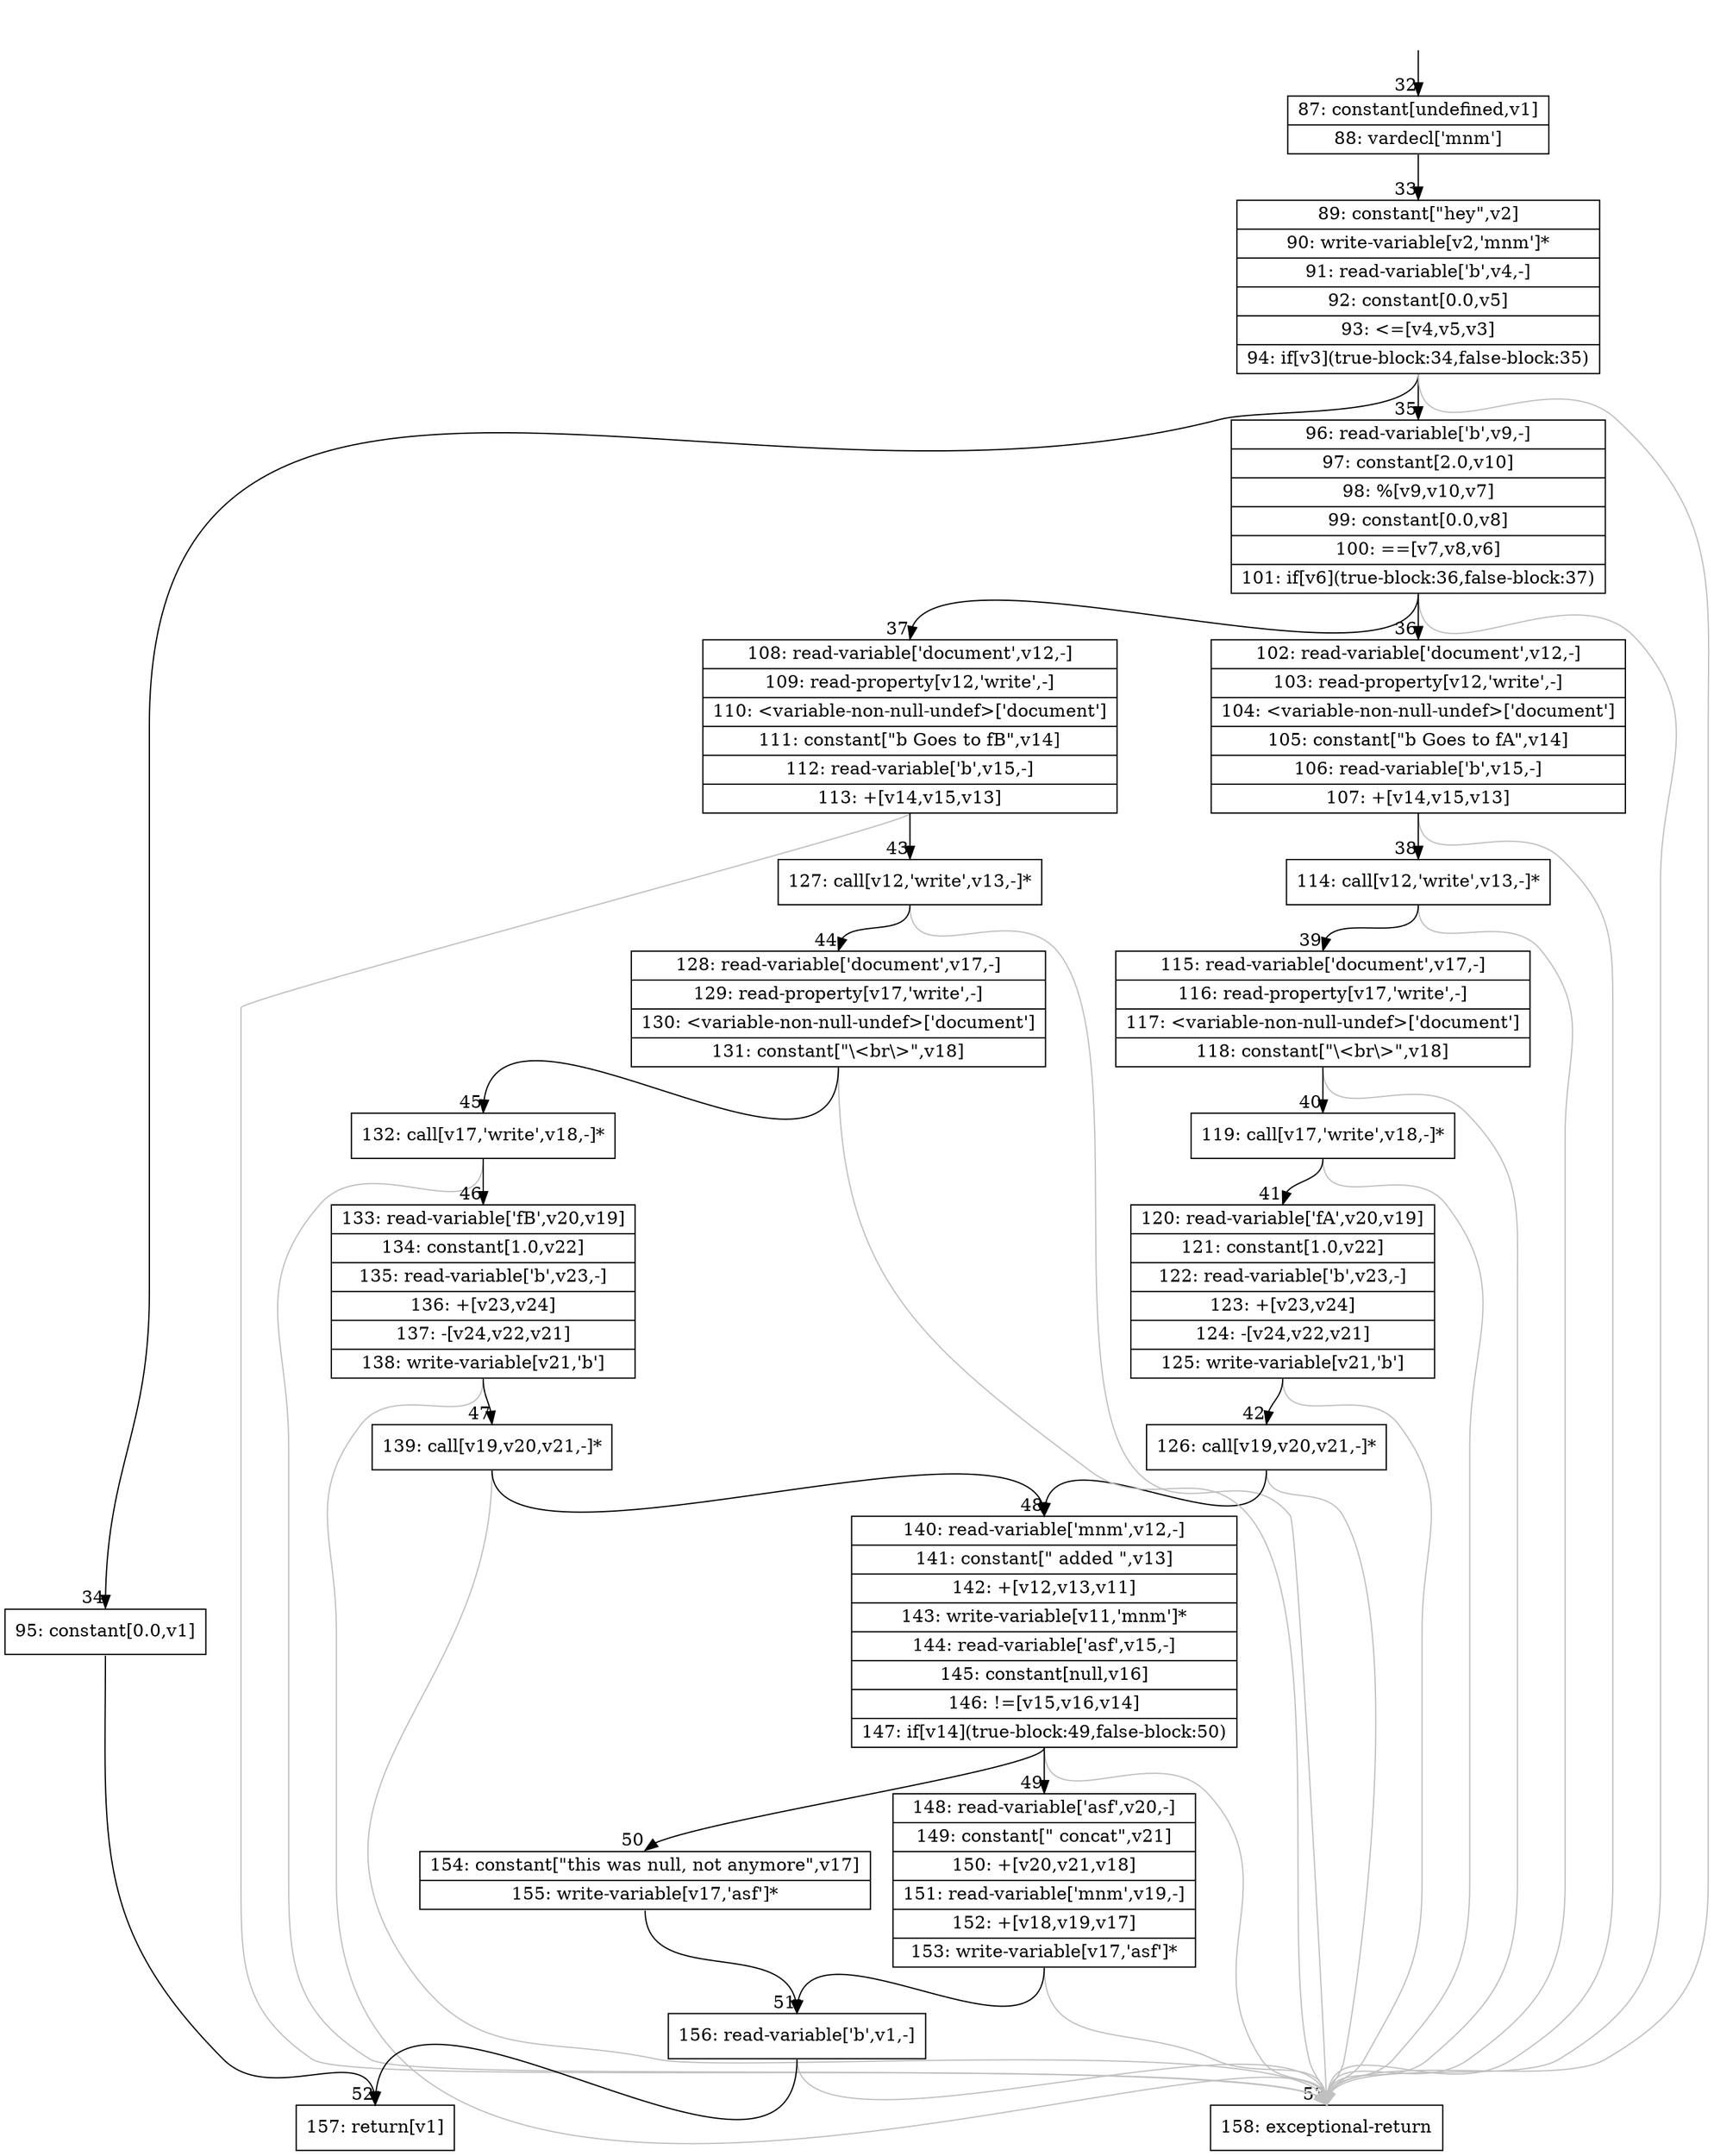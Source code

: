 digraph {
rankdir="TD"
BB_entry2[shape=none,label=""];
BB_entry2 -> BB32 [tailport=s, headport=n, headlabel="    32"]
BB32 [shape=record label="{87: constant[undefined,v1]|88: vardecl['mnm']}" ] 
BB32 -> BB33 [tailport=s, headport=n, headlabel="      33"]
BB33 [shape=record label="{89: constant[\"hey\",v2]|90: write-variable[v2,'mnm']*|91: read-variable['b',v4,-]|92: constant[0.0,v5]|93: \<=[v4,v5,v3]|94: if[v3](true-block:34,false-block:35)}" ] 
BB33 -> BB34 [tailport=s, headport=n, headlabel="      34"]
BB33 -> BB35 [tailport=s, headport=n, headlabel="      35"]
BB33 -> BB53 [tailport=s, headport=n, color=gray, headlabel="      53"]
BB34 [shape=record label="{95: constant[0.0,v1]}" ] 
BB34 -> BB52 [tailport=s, headport=n, headlabel="      52"]
BB35 [shape=record label="{96: read-variable['b',v9,-]|97: constant[2.0,v10]|98: %[v9,v10,v7]|99: constant[0.0,v8]|100: ==[v7,v8,v6]|101: if[v6](true-block:36,false-block:37)}" ] 
BB35 -> BB36 [tailport=s, headport=n, headlabel="      36"]
BB35 -> BB37 [tailport=s, headport=n, headlabel="      37"]
BB35 -> BB53 [tailport=s, headport=n, color=gray]
BB36 [shape=record label="{102: read-variable['document',v12,-]|103: read-property[v12,'write',-]|104: \<variable-non-null-undef\>['document']|105: constant[\"b Goes to fA\",v14]|106: read-variable['b',v15,-]|107: +[v14,v15,v13]}" ] 
BB36 -> BB38 [tailport=s, headport=n, headlabel="      38"]
BB36 -> BB53 [tailport=s, headport=n, color=gray]
BB37 [shape=record label="{108: read-variable['document',v12,-]|109: read-property[v12,'write',-]|110: \<variable-non-null-undef\>['document']|111: constant[\"b Goes to fB\",v14]|112: read-variable['b',v15,-]|113: +[v14,v15,v13]}" ] 
BB37 -> BB43 [tailport=s, headport=n, headlabel="      43"]
BB37 -> BB53 [tailport=s, headport=n, color=gray]
BB38 [shape=record label="{114: call[v12,'write',v13,-]*}" ] 
BB38 -> BB39 [tailport=s, headport=n, headlabel="      39"]
BB38 -> BB53 [tailport=s, headport=n, color=gray]
BB39 [shape=record label="{115: read-variable['document',v17,-]|116: read-property[v17,'write',-]|117: \<variable-non-null-undef\>['document']|118: constant[\"\\\<br\\\>\",v18]}" ] 
BB39 -> BB40 [tailport=s, headport=n, headlabel="      40"]
BB39 -> BB53 [tailport=s, headport=n, color=gray]
BB40 [shape=record label="{119: call[v17,'write',v18,-]*}" ] 
BB40 -> BB41 [tailport=s, headport=n, headlabel="      41"]
BB40 -> BB53 [tailport=s, headport=n, color=gray]
BB41 [shape=record label="{120: read-variable['fA',v20,v19]|121: constant[1.0,v22]|122: read-variable['b',v23,-]|123: +[v23,v24]|124: -[v24,v22,v21]|125: write-variable[v21,'b']}" ] 
BB41 -> BB42 [tailport=s, headport=n, headlabel="      42"]
BB41 -> BB53 [tailport=s, headport=n, color=gray]
BB42 [shape=record label="{126: call[v19,v20,v21,-]*}" ] 
BB42 -> BB48 [tailport=s, headport=n, headlabel="      48"]
BB42 -> BB53 [tailport=s, headport=n, color=gray]
BB43 [shape=record label="{127: call[v12,'write',v13,-]*}" ] 
BB43 -> BB44 [tailport=s, headport=n, headlabel="      44"]
BB43 -> BB53 [tailport=s, headport=n, color=gray]
BB44 [shape=record label="{128: read-variable['document',v17,-]|129: read-property[v17,'write',-]|130: \<variable-non-null-undef\>['document']|131: constant[\"\\\<br\\\>\",v18]}" ] 
BB44 -> BB45 [tailport=s, headport=n, headlabel="      45"]
BB44 -> BB53 [tailport=s, headport=n, color=gray]
BB45 [shape=record label="{132: call[v17,'write',v18,-]*}" ] 
BB45 -> BB46 [tailport=s, headport=n, headlabel="      46"]
BB45 -> BB53 [tailport=s, headport=n, color=gray]
BB46 [shape=record label="{133: read-variable['fB',v20,v19]|134: constant[1.0,v22]|135: read-variable['b',v23,-]|136: +[v23,v24]|137: -[v24,v22,v21]|138: write-variable[v21,'b']}" ] 
BB46 -> BB47 [tailport=s, headport=n, headlabel="      47"]
BB46 -> BB53 [tailport=s, headport=n, color=gray]
BB47 [shape=record label="{139: call[v19,v20,v21,-]*}" ] 
BB47 -> BB48 [tailport=s, headport=n]
BB47 -> BB53 [tailport=s, headport=n, color=gray]
BB48 [shape=record label="{140: read-variable['mnm',v12,-]|141: constant[\" added \",v13]|142: +[v12,v13,v11]|143: write-variable[v11,'mnm']*|144: read-variable['asf',v15,-]|145: constant[null,v16]|146: !=[v15,v16,v14]|147: if[v14](true-block:49,false-block:50)}" ] 
BB48 -> BB49 [tailport=s, headport=n, headlabel="      49"]
BB48 -> BB50 [tailport=s, headport=n, headlabel="      50"]
BB48 -> BB53 [tailport=s, headport=n, color=gray]
BB49 [shape=record label="{148: read-variable['asf',v20,-]|149: constant[\" concat\",v21]|150: +[v20,v21,v18]|151: read-variable['mnm',v19,-]|152: +[v18,v19,v17]|153: write-variable[v17,'asf']*}" ] 
BB49 -> BB51 [tailport=s, headport=n, headlabel="      51"]
BB49 -> BB53 [tailport=s, headport=n, color=gray]
BB50 [shape=record label="{154: constant[\"this was null, not anymore\",v17]|155: write-variable[v17,'asf']*}" ] 
BB50 -> BB51 [tailport=s, headport=n]
BB51 [shape=record label="{156: read-variable['b',v1,-]}" ] 
BB51 -> BB52 [tailport=s, headport=n]
BB51 -> BB53 [tailport=s, headport=n, color=gray]
BB52 [shape=record label="{157: return[v1]}" ] 
BB53 [shape=record label="{158: exceptional-return}" ] 
}
